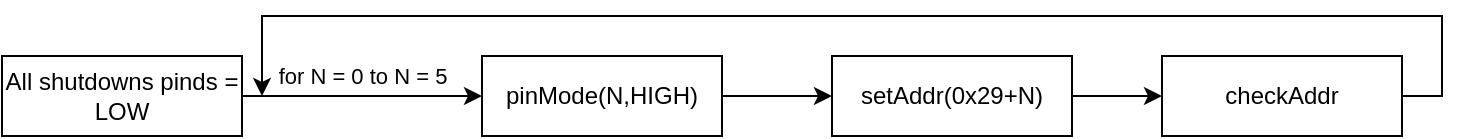 <mxfile version="27.1.4">
  <diagram name="Página-1" id="0ra7Yg9ZQOAFLDdHtBx5">
    <mxGraphModel dx="983" dy="619" grid="1" gridSize="10" guides="1" tooltips="1" connect="1" arrows="1" fold="1" page="1" pageScale="1" pageWidth="1169" pageHeight="827" math="0" shadow="0">
      <root>
        <mxCell id="0" />
        <mxCell id="1" parent="0" />
        <mxCell id="hriZjnsfSBFA5nE4BhqF-2" style="edgeStyle=orthogonalEdgeStyle;rounded=0;orthogonalLoop=1;jettySize=auto;html=1;entryX=0;entryY=0.5;entryDx=0;entryDy=0;" edge="1" parent="1" source="hriZjnsfSBFA5nE4BhqF-1" target="hriZjnsfSBFA5nE4BhqF-5">
          <mxGeometry relative="1" as="geometry">
            <mxPoint x="230" y="260" as="targetPoint" />
          </mxGeometry>
        </mxCell>
        <mxCell id="hriZjnsfSBFA5nE4BhqF-3" value="for N = 0 to N = 5" style="edgeLabel;html=1;align=center;verticalAlign=middle;resizable=0;points=[];" vertex="1" connectable="0" parent="hriZjnsfSBFA5nE4BhqF-2">
          <mxGeometry x="0.113" y="-2" relative="1" as="geometry">
            <mxPoint x="-7" y="-12" as="offset" />
          </mxGeometry>
        </mxCell>
        <mxCell id="hriZjnsfSBFA5nE4BhqF-1" value="All shutdowns pinds = LOW" style="rounded=0;whiteSpace=wrap;html=1;" vertex="1" parent="1">
          <mxGeometry x="50" y="240" width="120" height="40" as="geometry" />
        </mxCell>
        <mxCell id="hriZjnsfSBFA5nE4BhqF-7" style="edgeStyle=orthogonalEdgeStyle;rounded=0;orthogonalLoop=1;jettySize=auto;html=1;entryX=0;entryY=0.5;entryDx=0;entryDy=0;" edge="1" parent="1" source="hriZjnsfSBFA5nE4BhqF-5" target="hriZjnsfSBFA5nE4BhqF-6">
          <mxGeometry relative="1" as="geometry" />
        </mxCell>
        <mxCell id="hriZjnsfSBFA5nE4BhqF-5" value="pinMode(N,HIGH)" style="rounded=0;whiteSpace=wrap;html=1;" vertex="1" parent="1">
          <mxGeometry x="290" y="240" width="120" height="40" as="geometry" />
        </mxCell>
        <mxCell id="hriZjnsfSBFA5nE4BhqF-8" style="edgeStyle=orthogonalEdgeStyle;rounded=0;orthogonalLoop=1;jettySize=auto;html=1;" edge="1" parent="1" source="hriZjnsfSBFA5nE4BhqF-6">
          <mxGeometry relative="1" as="geometry">
            <mxPoint x="630" y="260" as="targetPoint" />
          </mxGeometry>
        </mxCell>
        <mxCell id="hriZjnsfSBFA5nE4BhqF-6" value="setAddr(0x29+N)" style="rounded=0;whiteSpace=wrap;html=1;" vertex="1" parent="1">
          <mxGeometry x="465" y="240" width="120" height="40" as="geometry" />
        </mxCell>
        <mxCell id="hriZjnsfSBFA5nE4BhqF-10" style="edgeStyle=orthogonalEdgeStyle;rounded=0;orthogonalLoop=1;jettySize=auto;html=1;" edge="1" parent="1" source="hriZjnsfSBFA5nE4BhqF-9">
          <mxGeometry relative="1" as="geometry">
            <mxPoint x="180" y="260" as="targetPoint" />
            <Array as="points">
              <mxPoint x="770" y="260" />
              <mxPoint x="770" y="220" />
              <mxPoint x="180" y="220" />
            </Array>
          </mxGeometry>
        </mxCell>
        <mxCell id="hriZjnsfSBFA5nE4BhqF-9" value="checkAddr" style="rounded=0;whiteSpace=wrap;html=1;" vertex="1" parent="1">
          <mxGeometry x="630" y="240" width="120" height="40" as="geometry" />
        </mxCell>
      </root>
    </mxGraphModel>
  </diagram>
</mxfile>
